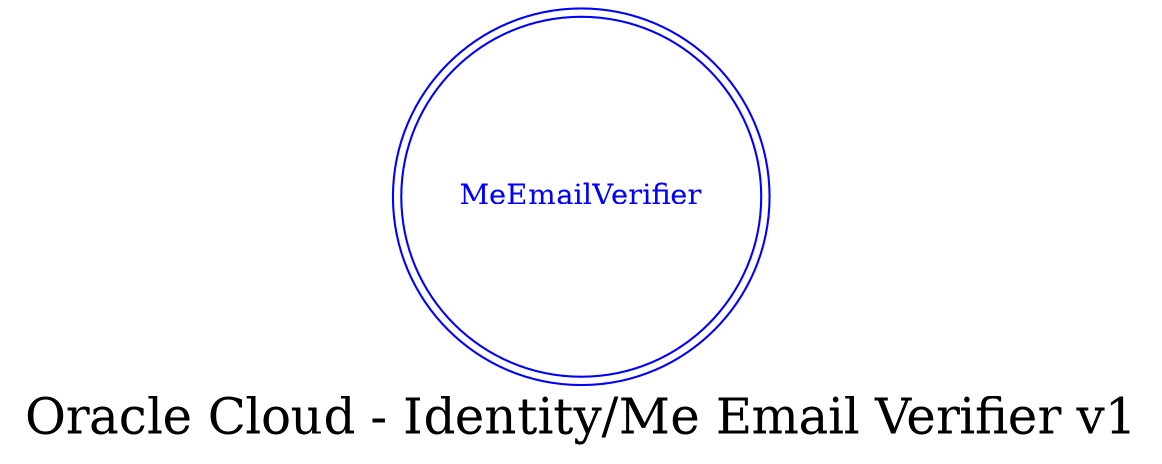 digraph LexiconGraph {
graph[label="Oracle Cloud - Identity/Me Email Verifier v1", fontsize=24]
splines=true
"MeEmailVerifier" [color=blue, fontcolor=blue, shape=doublecircle]
}
